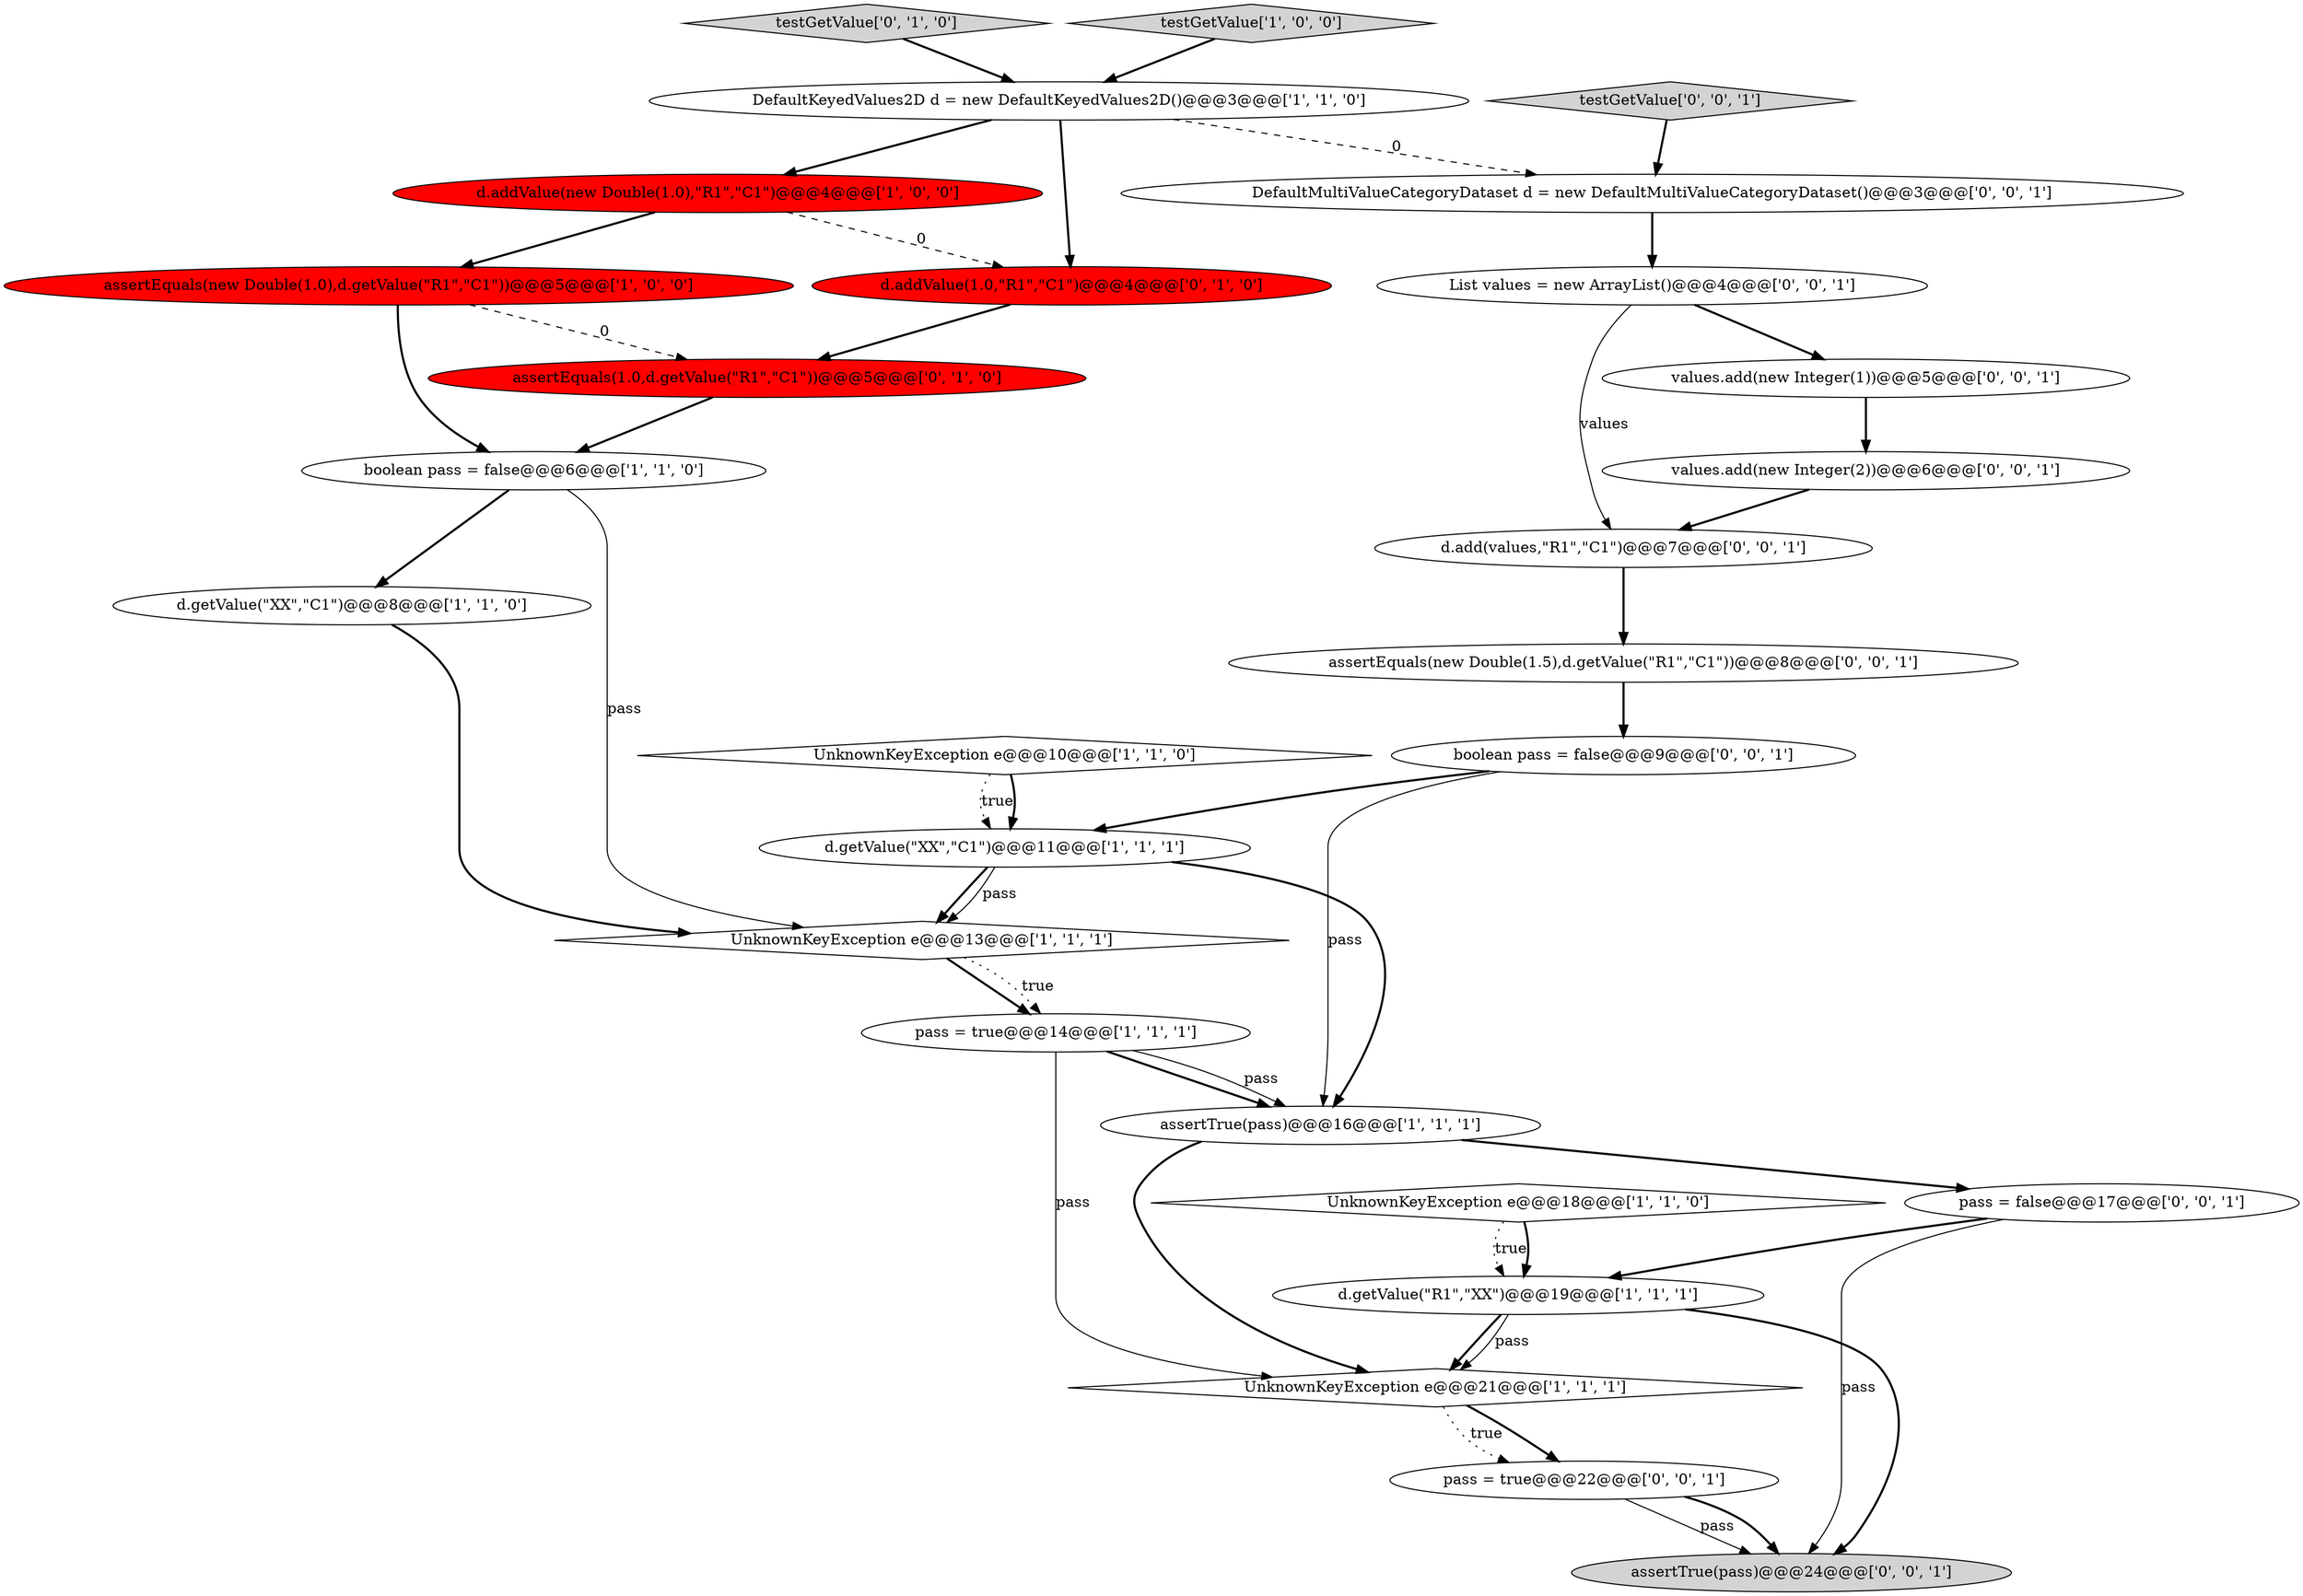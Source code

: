 digraph {
13 [style = filled, label = "UnknownKeyException e@@@18@@@['1', '1', '0']", fillcolor = white, shape = diamond image = "AAA0AAABBB1BBB"];
14 [style = filled, label = "testGetValue['0', '1', '0']", fillcolor = lightgray, shape = diamond image = "AAA0AAABBB2BBB"];
1 [style = filled, label = "UnknownKeyException e@@@13@@@['1', '1', '1']", fillcolor = white, shape = diamond image = "AAA0AAABBB1BBB"];
24 [style = filled, label = "values.add(new Integer(1))@@@5@@@['0', '0', '1']", fillcolor = white, shape = ellipse image = "AAA0AAABBB3BBB"];
17 [style = filled, label = "d.add(values,\"R1\",\"C1\")@@@7@@@['0', '0', '1']", fillcolor = white, shape = ellipse image = "AAA0AAABBB3BBB"];
22 [style = filled, label = "pass = true@@@22@@@['0', '0', '1']", fillcolor = white, shape = ellipse image = "AAA0AAABBB3BBB"];
23 [style = filled, label = "testGetValue['0', '0', '1']", fillcolor = lightgray, shape = diamond image = "AAA0AAABBB3BBB"];
25 [style = filled, label = "assertEquals(new Double(1.5),d.getValue(\"R1\",\"C1\"))@@@8@@@['0', '0', '1']", fillcolor = white, shape = ellipse image = "AAA0AAABBB3BBB"];
3 [style = filled, label = "testGetValue['1', '0', '0']", fillcolor = lightgray, shape = diamond image = "AAA0AAABBB1BBB"];
4 [style = filled, label = "pass = true@@@14@@@['1', '1', '1']", fillcolor = white, shape = ellipse image = "AAA0AAABBB1BBB"];
19 [style = filled, label = "pass = false@@@17@@@['0', '0', '1']", fillcolor = white, shape = ellipse image = "AAA0AAABBB3BBB"];
21 [style = filled, label = "List values = new ArrayList()@@@4@@@['0', '0', '1']", fillcolor = white, shape = ellipse image = "AAA0AAABBB3BBB"];
27 [style = filled, label = "assertTrue(pass)@@@24@@@['0', '0', '1']", fillcolor = lightgray, shape = ellipse image = "AAA0AAABBB3BBB"];
11 [style = filled, label = "UnknownKeyException e@@@21@@@['1', '1', '1']", fillcolor = white, shape = diamond image = "AAA0AAABBB1BBB"];
12 [style = filled, label = "UnknownKeyException e@@@10@@@['1', '1', '0']", fillcolor = white, shape = diamond image = "AAA0AAABBB1BBB"];
10 [style = filled, label = "assertTrue(pass)@@@16@@@['1', '1', '1']", fillcolor = white, shape = ellipse image = "AAA0AAABBB1BBB"];
7 [style = filled, label = "d.getValue(\"XX\",\"C1\")@@@8@@@['1', '1', '0']", fillcolor = white, shape = ellipse image = "AAA0AAABBB1BBB"];
18 [style = filled, label = "boolean pass = false@@@9@@@['0', '0', '1']", fillcolor = white, shape = ellipse image = "AAA0AAABBB3BBB"];
6 [style = filled, label = "d.addValue(new Double(1.0),\"R1\",\"C1\")@@@4@@@['1', '0', '0']", fillcolor = red, shape = ellipse image = "AAA1AAABBB1BBB"];
2 [style = filled, label = "boolean pass = false@@@6@@@['1', '1', '0']", fillcolor = white, shape = ellipse image = "AAA0AAABBB1BBB"];
0 [style = filled, label = "d.getValue(\"R1\",\"XX\")@@@19@@@['1', '1', '1']", fillcolor = white, shape = ellipse image = "AAA0AAABBB1BBB"];
26 [style = filled, label = "DefaultMultiValueCategoryDataset d = new DefaultMultiValueCategoryDataset()@@@3@@@['0', '0', '1']", fillcolor = white, shape = ellipse image = "AAA0AAABBB3BBB"];
8 [style = filled, label = "d.getValue(\"XX\",\"C1\")@@@11@@@['1', '1', '1']", fillcolor = white, shape = ellipse image = "AAA0AAABBB1BBB"];
9 [style = filled, label = "assertEquals(new Double(1.0),d.getValue(\"R1\",\"C1\"))@@@5@@@['1', '0', '0']", fillcolor = red, shape = ellipse image = "AAA1AAABBB1BBB"];
20 [style = filled, label = "values.add(new Integer(2))@@@6@@@['0', '0', '1']", fillcolor = white, shape = ellipse image = "AAA0AAABBB3BBB"];
16 [style = filled, label = "d.addValue(1.0,\"R1\",\"C1\")@@@4@@@['0', '1', '0']", fillcolor = red, shape = ellipse image = "AAA1AAABBB2BBB"];
5 [style = filled, label = "DefaultKeyedValues2D d = new DefaultKeyedValues2D()@@@3@@@['1', '1', '0']", fillcolor = white, shape = ellipse image = "AAA0AAABBB1BBB"];
15 [style = filled, label = "assertEquals(1.0,d.getValue(\"R1\",\"C1\"))@@@5@@@['0', '1', '0']", fillcolor = red, shape = ellipse image = "AAA1AAABBB2BBB"];
18->10 [style = solid, label="pass"];
4->10 [style = bold, label=""];
16->15 [style = bold, label=""];
17->25 [style = bold, label=""];
8->10 [style = bold, label=""];
1->4 [style = bold, label=""];
15->2 [style = bold, label=""];
21->17 [style = solid, label="values"];
20->17 [style = bold, label=""];
7->1 [style = bold, label=""];
4->10 [style = solid, label="pass"];
9->2 [style = bold, label=""];
12->8 [style = dotted, label="true"];
0->27 [style = bold, label=""];
5->26 [style = dashed, label="0"];
10->19 [style = bold, label=""];
25->18 [style = bold, label=""];
23->26 [style = bold, label=""];
0->11 [style = bold, label=""];
21->24 [style = bold, label=""];
2->1 [style = solid, label="pass"];
1->4 [style = dotted, label="true"];
22->27 [style = solid, label="pass"];
4->11 [style = solid, label="pass"];
11->22 [style = dotted, label="true"];
19->0 [style = bold, label=""];
26->21 [style = bold, label=""];
24->20 [style = bold, label=""];
5->16 [style = bold, label=""];
8->1 [style = bold, label=""];
3->5 [style = bold, label=""];
0->11 [style = solid, label="pass"];
6->16 [style = dashed, label="0"];
5->6 [style = bold, label=""];
22->27 [style = bold, label=""];
19->27 [style = solid, label="pass"];
9->15 [style = dashed, label="0"];
13->0 [style = dotted, label="true"];
12->8 [style = bold, label=""];
8->1 [style = solid, label="pass"];
11->22 [style = bold, label=""];
18->8 [style = bold, label=""];
2->7 [style = bold, label=""];
6->9 [style = bold, label=""];
13->0 [style = bold, label=""];
14->5 [style = bold, label=""];
10->11 [style = bold, label=""];
}
